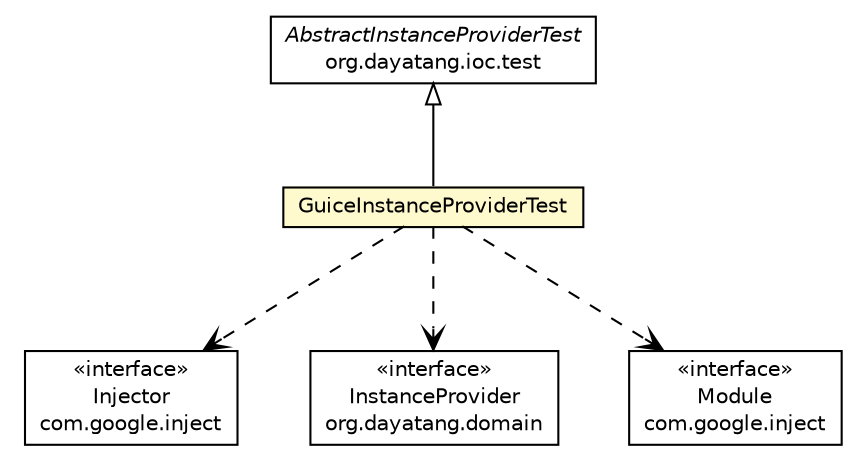#!/usr/local/bin/dot
#
# Class diagram 
# Generated by UMLGraph version R5_6_6-8-g8d7759 (http://www.umlgraph.org/)
#

digraph G {
	edge [fontname="Helvetica",fontsize=10,labelfontname="Helvetica",labelfontsize=10];
	node [fontname="Helvetica",fontsize=10,shape=plaintext];
	nodesep=0.25;
	ranksep=0.5;
	// org.dayatang.ioc.guice.GuiceInstanceProviderTest
	c27023 [label=<<table title="org.dayatang.ioc.guice.GuiceInstanceProviderTest" border="0" cellborder="1" cellspacing="0" cellpadding="2" port="p" bgcolor="lemonChiffon" href="./GuiceInstanceProviderTest.html">
		<tr><td><table border="0" cellspacing="0" cellpadding="1">
<tr><td align="center" balign="center"> GuiceInstanceProviderTest </td></tr>
		</table></td></tr>
		</table>>, URL="./GuiceInstanceProviderTest.html", fontname="Helvetica", fontcolor="black", fontsize=10.0];
	//org.dayatang.ioc.guice.GuiceInstanceProviderTest extends org.dayatang.ioc.test.AbstractInstanceProviderTest
	c27125:p -> c27023:p [dir=back,arrowtail=empty];
	// org.dayatang.ioc.guice.GuiceInstanceProviderTest DEPEND com.google.inject.Injector
	c27023:p -> c27127:p [taillabel="", label=" "headlabel="", fontname="Helvetica", fontcolor="black", fontsize=10.0, color="black", arrowhead=open, style=dashed];
	// org.dayatang.ioc.guice.GuiceInstanceProviderTest DEPEND org.dayatang.domain.InstanceProvider
	c27023:p -> c27128:p [taillabel="", label=" "headlabel="", fontname="Helvetica", fontcolor="black", fontsize=10.0, color="black", arrowhead=open, style=dashed];
	// org.dayatang.ioc.guice.GuiceInstanceProviderTest DEPEND com.google.inject.Module
	c27023:p -> c27129:p [taillabel="", label=" "headlabel="", fontname="Helvetica", fontcolor="black", fontsize=10.0, color="black", arrowhead=open, style=dashed];
	// org.dayatang.ioc.test.AbstractInstanceProviderTest
	c27125 [label=<<table title="org.dayatang.ioc.test.AbstractInstanceProviderTest" border="0" cellborder="1" cellspacing="0" cellpadding="2" port="p" href="http://java.sun.com/j2se/1.4.2/docs/api/org/dayatang/ioc/test/AbstractInstanceProviderTest.html">
		<tr><td><table border="0" cellspacing="0" cellpadding="1">
<tr><td align="center" balign="center"><font face="Helvetica-Oblique"> AbstractInstanceProviderTest </font></td></tr>
<tr><td align="center" balign="center"> org.dayatang.ioc.test </td></tr>
		</table></td></tr>
		</table>>, URL="http://java.sun.com/j2se/1.4.2/docs/api/org/dayatang/ioc/test/AbstractInstanceProviderTest.html", fontname="Helvetica", fontcolor="black", fontsize=10.0];
	// com.google.inject.Injector
	c27127 [label=<<table title="com.google.inject.Injector" border="0" cellborder="1" cellspacing="0" cellpadding="2" port="p" href="http://java.sun.com/j2se/1.4.2/docs/api/com/google/inject/Injector.html">
		<tr><td><table border="0" cellspacing="0" cellpadding="1">
<tr><td align="center" balign="center"> &#171;interface&#187; </td></tr>
<tr><td align="center" balign="center"> Injector </td></tr>
<tr><td align="center" balign="center"> com.google.inject </td></tr>
		</table></td></tr>
		</table>>, URL="http://java.sun.com/j2se/1.4.2/docs/api/com/google/inject/Injector.html", fontname="Helvetica", fontcolor="black", fontsize=10.0];
	// org.dayatang.domain.InstanceProvider
	c27128 [label=<<table title="org.dayatang.domain.InstanceProvider" border="0" cellborder="1" cellspacing="0" cellpadding="2" port="p" href="http://java.sun.com/j2se/1.4.2/docs/api/org/dayatang/domain/InstanceProvider.html">
		<tr><td><table border="0" cellspacing="0" cellpadding="1">
<tr><td align="center" balign="center"> &#171;interface&#187; </td></tr>
<tr><td align="center" balign="center"> InstanceProvider </td></tr>
<tr><td align="center" balign="center"> org.dayatang.domain </td></tr>
		</table></td></tr>
		</table>>, URL="http://java.sun.com/j2se/1.4.2/docs/api/org/dayatang/domain/InstanceProvider.html", fontname="Helvetica", fontcolor="black", fontsize=10.0];
	// com.google.inject.Module
	c27129 [label=<<table title="com.google.inject.Module" border="0" cellborder="1" cellspacing="0" cellpadding="2" port="p" href="http://java.sun.com/j2se/1.4.2/docs/api/com/google/inject/Module.html">
		<tr><td><table border="0" cellspacing="0" cellpadding="1">
<tr><td align="center" balign="center"> &#171;interface&#187; </td></tr>
<tr><td align="center" balign="center"> Module </td></tr>
<tr><td align="center" balign="center"> com.google.inject </td></tr>
		</table></td></tr>
		</table>>, URL="http://java.sun.com/j2se/1.4.2/docs/api/com/google/inject/Module.html", fontname="Helvetica", fontcolor="black", fontsize=10.0];
}

